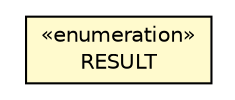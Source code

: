#!/usr/local/bin/dot
#
# Class diagram 
# Generated by UMLGraph version R5_6-24-gf6e263 (http://www.umlgraph.org/)
#

digraph G {
	edge [fontname="Helvetica",fontsize=10,labelfontname="Helvetica",labelfontsize=10];
	node [fontname="Helvetica",fontsize=10,shape=plaintext];
	nodesep=0.25;
	ranksep=0.5;
	// com.orientechnologies.orient.core.hook.ORecordHook.RESULT
	c3001990 [label=<<table title="com.orientechnologies.orient.core.hook.ORecordHook.RESULT" border="0" cellborder="1" cellspacing="0" cellpadding="2" port="p" bgcolor="lemonChiffon" href="./ORecordHook.RESULT.html">
		<tr><td><table border="0" cellspacing="0" cellpadding="1">
<tr><td align="center" balign="center"> &#171;enumeration&#187; </td></tr>
<tr><td align="center" balign="center"> RESULT </td></tr>
		</table></td></tr>
		</table>>, URL="./ORecordHook.RESULT.html", fontname="Helvetica", fontcolor="black", fontsize=10.0];
}


